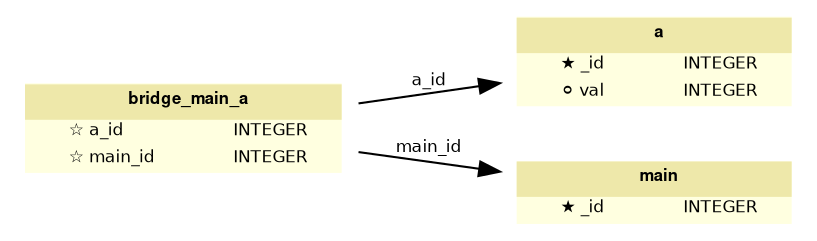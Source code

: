 digraph G {
    label = "";
    rankdir = "LR";
    fontname = "Bitstream Vera Sans"
    fontsize = 8

    node [
        fontname = "Bitstream Vera Sans"
        fontsize = 8
        shape = "plaintext"
    ]

    edge [
        fontname = "Bitstream Vera Sans"
        fontsize = 8
    ]


  
  "a" [label=< 
  <!-- table -->
  <TABLE BGCOLOR="lightyellow" BORDER="0" CELLBORDER="0" CELLSPACING="0">
    <TR>
      <TD COLSPAN="2" CELLPADDING="4" ALIGN="CENTER" BGCOLOR="palegoldenrod">
        <FONT FACE="Helvetica Bold" COLOR="black">a</FONT>
      </TD>
    </TR>
    <TR>
      <TD ALIGN="LEFT" BORDER="0">
        <FONT FACE="Bitstream Vera Sans">★ _id</FONT>
      </TD>
      <TD ALIGN="LEFT">
        <FONT FACE="Bitstream Vera Sans">INTEGER</FONT>
      </TD>
    </TR>
    <TR>
      <TD ALIGN="LEFT" BORDER="0">
        <FONT FACE="Bitstream Vera Sans">⚪ val</FONT>
      </TD>
      <TD ALIGN="LEFT">
        <FONT FACE="Bitstream Vera Sans">INTEGER</FONT>
      </TD>
    </TR>
  </TABLE>
  >]

  
  "main" [label=< 
  <!-- table -->
  <TABLE BGCOLOR="lightyellow" BORDER="0" CELLBORDER="0" CELLSPACING="0">
    <TR>
      <TD COLSPAN="2" CELLPADDING="4" ALIGN="CENTER" BGCOLOR="palegoldenrod">
        <FONT FACE="Helvetica Bold" COLOR="black">main</FONT>
      </TD>
    </TR>
    <TR>
      <TD ALIGN="LEFT" BORDER="0">
        <FONT FACE="Bitstream Vera Sans">★ _id</FONT>
      </TD>
      <TD ALIGN="LEFT">
        <FONT FACE="Bitstream Vera Sans">INTEGER</FONT>
      </TD>
    </TR>
  </TABLE>
  >]

  
  "bridge_main_a" [label=< 
  <!-- table -->
  <TABLE BGCOLOR="lightyellow" BORDER="0" CELLBORDER="0" CELLSPACING="0">
    <TR>
      <TD COLSPAN="2" CELLPADDING="4" ALIGN="CENTER" BGCOLOR="palegoldenrod">
        <FONT FACE="Helvetica Bold" COLOR="black">bridge_main_a</FONT>
      </TD>
    </TR>
    <TR>
      <TD ALIGN="LEFT" BORDER="0">
        <FONT FACE="Bitstream Vera Sans">☆ a_id</FONT>
      </TD>
      <TD ALIGN="LEFT">
        <FONT FACE="Bitstream Vera Sans">INTEGER</FONT>
      </TD>
    </TR>
    <TR>
      <TD ALIGN="LEFT" BORDER="0">
        <FONT FACE="Bitstream Vera Sans">☆ main_id</FONT>
      </TD>
      <TD ALIGN="LEFT">
        <FONT FACE="Bitstream Vera Sans">INTEGER</FONT>
      </TD>
    </TR>
  </TABLE>
  >]

  "bridge_main_a" -> "main" [label = "main_id"]
  "bridge_main_a" -> "a" [label = "a_id"]

}
